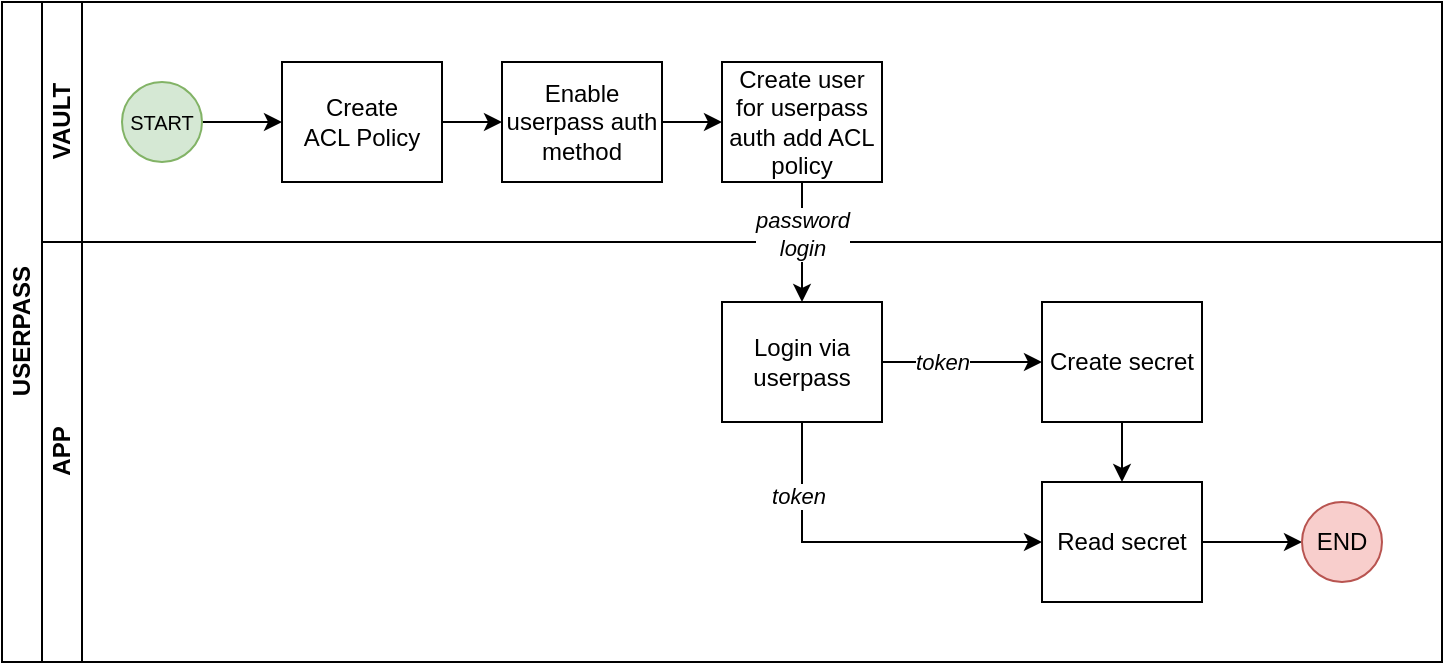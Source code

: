<mxfile version="24.7.6">
  <diagram id="prtHgNgQTEPvFCAcTncT" name="Page-1">
    <mxGraphModel dx="933" dy="514" grid="1" gridSize="10" guides="1" tooltips="1" connect="1" arrows="1" fold="1" page="1" pageScale="1" pageWidth="800" pageHeight="400" math="0" shadow="0">
      <root>
        <mxCell id="0" />
        <mxCell id="1" parent="0" />
        <mxCell id="dNxyNK7c78bLwvsdeMH5-19" value="USERPASS" style="swimlane;html=1;childLayout=stackLayout;resizeParent=1;resizeParentMax=0;horizontal=0;startSize=20;horizontalStack=0;" parent="1" vertex="1">
          <mxGeometry x="40" y="40" width="720" height="330" as="geometry" />
        </mxCell>
        <mxCell id="dNxyNK7c78bLwvsdeMH5-20" value="VAULT" style="swimlane;html=1;startSize=20;horizontal=0;" parent="dNxyNK7c78bLwvsdeMH5-19" vertex="1">
          <mxGeometry x="20" width="700" height="120" as="geometry" />
        </mxCell>
        <mxCell id="dNxyNK7c78bLwvsdeMH5-25" value="" style="edgeStyle=orthogonalEdgeStyle;rounded=0;orthogonalLoop=1;jettySize=auto;html=1;" parent="dNxyNK7c78bLwvsdeMH5-20" source="dNxyNK7c78bLwvsdeMH5-23" target="dNxyNK7c78bLwvsdeMH5-24" edge="1">
          <mxGeometry relative="1" as="geometry" />
        </mxCell>
        <mxCell id="dNxyNK7c78bLwvsdeMH5-23" value="&lt;font style=&quot;font-size: 10px;&quot;&gt;START&lt;/font&gt;" style="ellipse;whiteSpace=wrap;html=1;fillColor=#d5e8d4;strokeColor=#82b366;" parent="dNxyNK7c78bLwvsdeMH5-20" vertex="1">
          <mxGeometry x="40" y="40" width="40" height="40" as="geometry" />
        </mxCell>
        <mxCell id="0_atTsz7EFFFEqT5a5Kw-3" value="" style="edgeStyle=orthogonalEdgeStyle;rounded=0;orthogonalLoop=1;jettySize=auto;html=1;" edge="1" parent="dNxyNK7c78bLwvsdeMH5-20" source="dNxyNK7c78bLwvsdeMH5-24" target="0_atTsz7EFFFEqT5a5Kw-2">
          <mxGeometry relative="1" as="geometry" />
        </mxCell>
        <mxCell id="dNxyNK7c78bLwvsdeMH5-24" value="Create &#xa;ACL Policy" style="rounded=0;whiteSpace=wrap;fontFamily=Helvetica;fontSize=12;fontColor=#000000;align=center;" parent="dNxyNK7c78bLwvsdeMH5-20" vertex="1">
          <mxGeometry x="120" y="30" width="80" height="60" as="geometry" />
        </mxCell>
        <mxCell id="0_atTsz7EFFFEqT5a5Kw-5" value="" style="edgeStyle=orthogonalEdgeStyle;rounded=0;orthogonalLoop=1;jettySize=auto;html=1;" edge="1" parent="dNxyNK7c78bLwvsdeMH5-20" source="0_atTsz7EFFFEqT5a5Kw-2" target="0_atTsz7EFFFEqT5a5Kw-4">
          <mxGeometry relative="1" as="geometry" />
        </mxCell>
        <mxCell id="0_atTsz7EFFFEqT5a5Kw-2" value="Enable userpass auth method" style="rounded=0;fontFamily=Helvetica;fontSize=12;fontColor=#000000;align=center;whiteSpace=wrap;" vertex="1" parent="dNxyNK7c78bLwvsdeMH5-20">
          <mxGeometry x="230" y="30" width="80" height="60" as="geometry" />
        </mxCell>
        <mxCell id="0_atTsz7EFFFEqT5a5Kw-4" value="Create user for userpass auth add ACL policy" style="rounded=0;fontFamily=Helvetica;fontSize=12;fontColor=#000000;align=center;whiteSpace=wrap;" vertex="1" parent="dNxyNK7c78bLwvsdeMH5-20">
          <mxGeometry x="340" y="30" width="80" height="60" as="geometry" />
        </mxCell>
        <mxCell id="dNxyNK7c78bLwvsdeMH5-21" value="APP" style="swimlane;html=1;startSize=20;horizontal=0;" parent="dNxyNK7c78bLwvsdeMH5-19" vertex="1">
          <mxGeometry x="20" y="120" width="700" height="210" as="geometry" />
        </mxCell>
        <mxCell id="dNxyNK7c78bLwvsdeMH5-33" value="" style="edgeStyle=orthogonalEdgeStyle;rounded=0;orthogonalLoop=1;jettySize=auto;html=1;endArrow=classic;endFill=1;" parent="dNxyNK7c78bLwvsdeMH5-21" source="dNxyNK7c78bLwvsdeMH5-30" target="dNxyNK7c78bLwvsdeMH5-32" edge="1">
          <mxGeometry relative="1" as="geometry" />
        </mxCell>
        <mxCell id="dNxyNK7c78bLwvsdeMH5-30" value="Read secret" style="rounded=0;whiteSpace=wrap;html=1;fontFamily=Helvetica;fontSize=12;fontColor=#000000;align=center;" parent="dNxyNK7c78bLwvsdeMH5-21" vertex="1">
          <mxGeometry x="500" y="120" width="80" height="60" as="geometry" />
        </mxCell>
        <mxCell id="dNxyNK7c78bLwvsdeMH5-32" value="END" style="ellipse;whiteSpace=wrap;html=1;fillColor=#f8cecc;strokeColor=#b85450;" parent="dNxyNK7c78bLwvsdeMH5-21" vertex="1">
          <mxGeometry x="630" y="130" width="40" height="40" as="geometry" />
        </mxCell>
        <mxCell id="0_atTsz7EFFFEqT5a5Kw-11" value="" style="edgeStyle=orthogonalEdgeStyle;rounded=0;orthogonalLoop=1;jettySize=auto;html=1;" edge="1" parent="dNxyNK7c78bLwvsdeMH5-21" source="0_atTsz7EFFFEqT5a5Kw-7" target="0_atTsz7EFFFEqT5a5Kw-10">
          <mxGeometry relative="1" as="geometry" />
        </mxCell>
        <mxCell id="0_atTsz7EFFFEqT5a5Kw-12" value="&lt;i&gt;token&lt;/i&gt;" style="edgeLabel;html=1;align=center;verticalAlign=middle;resizable=0;points=[];" vertex="1" connectable="0" parent="0_atTsz7EFFFEqT5a5Kw-11">
          <mxGeometry x="-0.34" y="2" relative="1" as="geometry">
            <mxPoint x="3" y="2" as="offset" />
          </mxGeometry>
        </mxCell>
        <mxCell id="0_atTsz7EFFFEqT5a5Kw-13" style="edgeStyle=orthogonalEdgeStyle;rounded=0;orthogonalLoop=1;jettySize=auto;html=1;entryX=0;entryY=0.5;entryDx=0;entryDy=0;" edge="1" parent="dNxyNK7c78bLwvsdeMH5-21" source="0_atTsz7EFFFEqT5a5Kw-7" target="dNxyNK7c78bLwvsdeMH5-30">
          <mxGeometry relative="1" as="geometry">
            <Array as="points">
              <mxPoint x="380" y="150" />
            </Array>
          </mxGeometry>
        </mxCell>
        <mxCell id="0_atTsz7EFFFEqT5a5Kw-14" value="&lt;i&gt;token&lt;/i&gt;" style="edgeLabel;html=1;align=center;verticalAlign=middle;resizable=0;points=[];" vertex="1" connectable="0" parent="0_atTsz7EFFFEqT5a5Kw-13">
          <mxGeometry x="-0.59" y="-2" relative="1" as="geometry">
            <mxPoint as="offset" />
          </mxGeometry>
        </mxCell>
        <mxCell id="0_atTsz7EFFFEqT5a5Kw-7" value="Login via userpass" style="rounded=0;fontFamily=Helvetica;fontSize=12;fontColor=#000000;align=center;whiteSpace=wrap;" vertex="1" parent="dNxyNK7c78bLwvsdeMH5-21">
          <mxGeometry x="340" y="30" width="80" height="60" as="geometry" />
        </mxCell>
        <mxCell id="0_atTsz7EFFFEqT5a5Kw-15" style="edgeStyle=orthogonalEdgeStyle;rounded=0;orthogonalLoop=1;jettySize=auto;html=1;exitX=0.5;exitY=1;exitDx=0;exitDy=0;entryX=0.5;entryY=0;entryDx=0;entryDy=0;" edge="1" parent="dNxyNK7c78bLwvsdeMH5-21" source="0_atTsz7EFFFEqT5a5Kw-10" target="dNxyNK7c78bLwvsdeMH5-30">
          <mxGeometry relative="1" as="geometry" />
        </mxCell>
        <mxCell id="0_atTsz7EFFFEqT5a5Kw-10" value="Create secret" style="rounded=0;fontFamily=Helvetica;fontSize=12;fontColor=#000000;align=center;whiteSpace=wrap;glass=0;" vertex="1" parent="dNxyNK7c78bLwvsdeMH5-21">
          <mxGeometry x="500" y="30" width="80" height="60" as="geometry" />
        </mxCell>
        <mxCell id="0_atTsz7EFFFEqT5a5Kw-8" value="" style="edgeStyle=orthogonalEdgeStyle;rounded=0;orthogonalLoop=1;jettySize=auto;html=1;" edge="1" parent="dNxyNK7c78bLwvsdeMH5-19" source="0_atTsz7EFFFEqT5a5Kw-4" target="0_atTsz7EFFFEqT5a5Kw-7">
          <mxGeometry relative="1" as="geometry" />
        </mxCell>
        <mxCell id="0_atTsz7EFFFEqT5a5Kw-9" value="&lt;i&gt;password&lt;/i&gt;&lt;div&gt;&lt;i&gt;login&lt;/i&gt;&lt;/div&gt;" style="edgeLabel;html=1;align=center;verticalAlign=middle;resizable=0;points=[];" vertex="1" connectable="0" parent="0_atTsz7EFFFEqT5a5Kw-8">
          <mxGeometry x="-0.145" relative="1" as="geometry">
            <mxPoint as="offset" />
          </mxGeometry>
        </mxCell>
      </root>
    </mxGraphModel>
  </diagram>
</mxfile>
